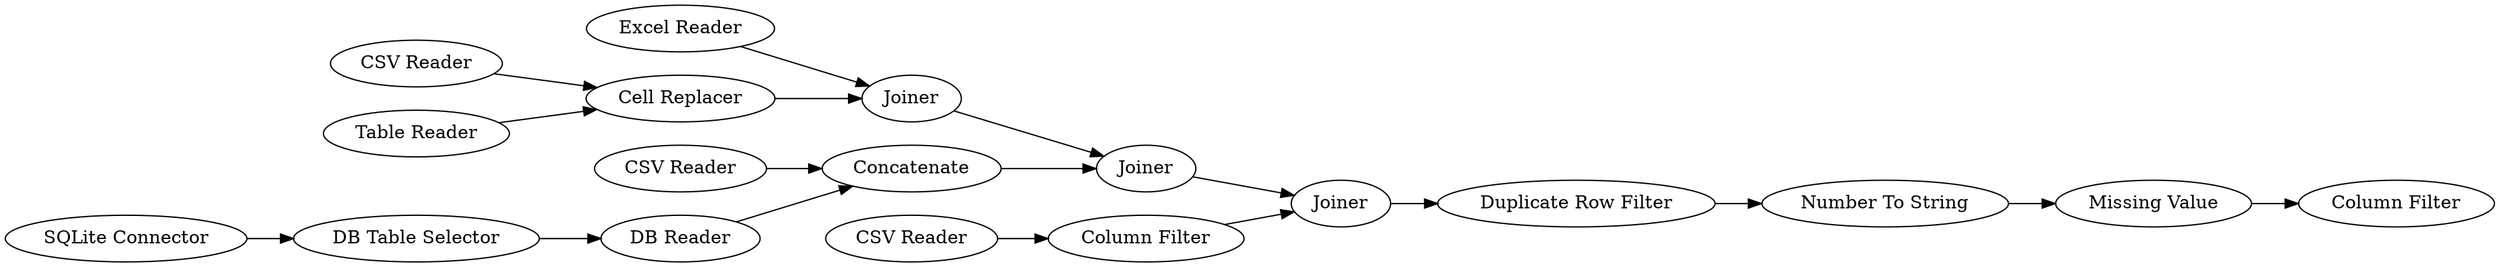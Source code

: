 digraph {
	"-6739315838561756644_258" [label="CSV Reader"]
	"-6739315838561756644_249" [label="Duplicate Row Filter"]
	"-6739315838561756644_240" [label="Missing Value"]
	"-6739315838561756644_262" [label=Joiner]
	"-6739315838561756644_247" [label="DB Reader"]
	"-6739315838561756644_248" [label="DB Table Selector"]
	"-6739315838561756644_255" [label="CSV Reader"]
	"-6739315838561756644_256" [label="CSV Reader"]
	"-6739315838561756644_259" [label="Table Reader"]
	"-6739315838561756644_254" [label="Column Filter"]
	"-6739315838561756644_257" [label="Excel Reader"]
	"-6739315838561756644_261" [label=Joiner]
	"-6739315838561756644_129" [label="Cell Replacer"]
	"-6739315838561756644_260" [label=Joiner]
	"-6739315838561756644_246" [label="SQLite Connector"]
	"-6739315838561756644_250" [label="Number To String"]
	"-6739315838561756644_253" [label="Column Filter"]
	"-6739315838561756644_143" [label=Concatenate]
	"-6739315838561756644_259" -> "-6739315838561756644_129"
	"-6739315838561756644_261" -> "-6739315838561756644_262"
	"-6739315838561756644_247" -> "-6739315838561756644_143"
	"-6739315838561756644_255" -> "-6739315838561756644_253"
	"-6739315838561756644_248" -> "-6739315838561756644_247"
	"-6739315838561756644_258" -> "-6739315838561756644_143"
	"-6739315838561756644_250" -> "-6739315838561756644_240"
	"-6739315838561756644_257" -> "-6739315838561756644_260"
	"-6739315838561756644_253" -> "-6739315838561756644_262"
	"-6739315838561756644_143" -> "-6739315838561756644_261"
	"-6739315838561756644_260" -> "-6739315838561756644_261"
	"-6739315838561756644_249" -> "-6739315838561756644_250"
	"-6739315838561756644_240" -> "-6739315838561756644_254"
	"-6739315838561756644_129" -> "-6739315838561756644_260"
	"-6739315838561756644_246" -> "-6739315838561756644_248"
	"-6739315838561756644_262" -> "-6739315838561756644_249"
	"-6739315838561756644_256" -> "-6739315838561756644_129"
	rankdir=LR
}
